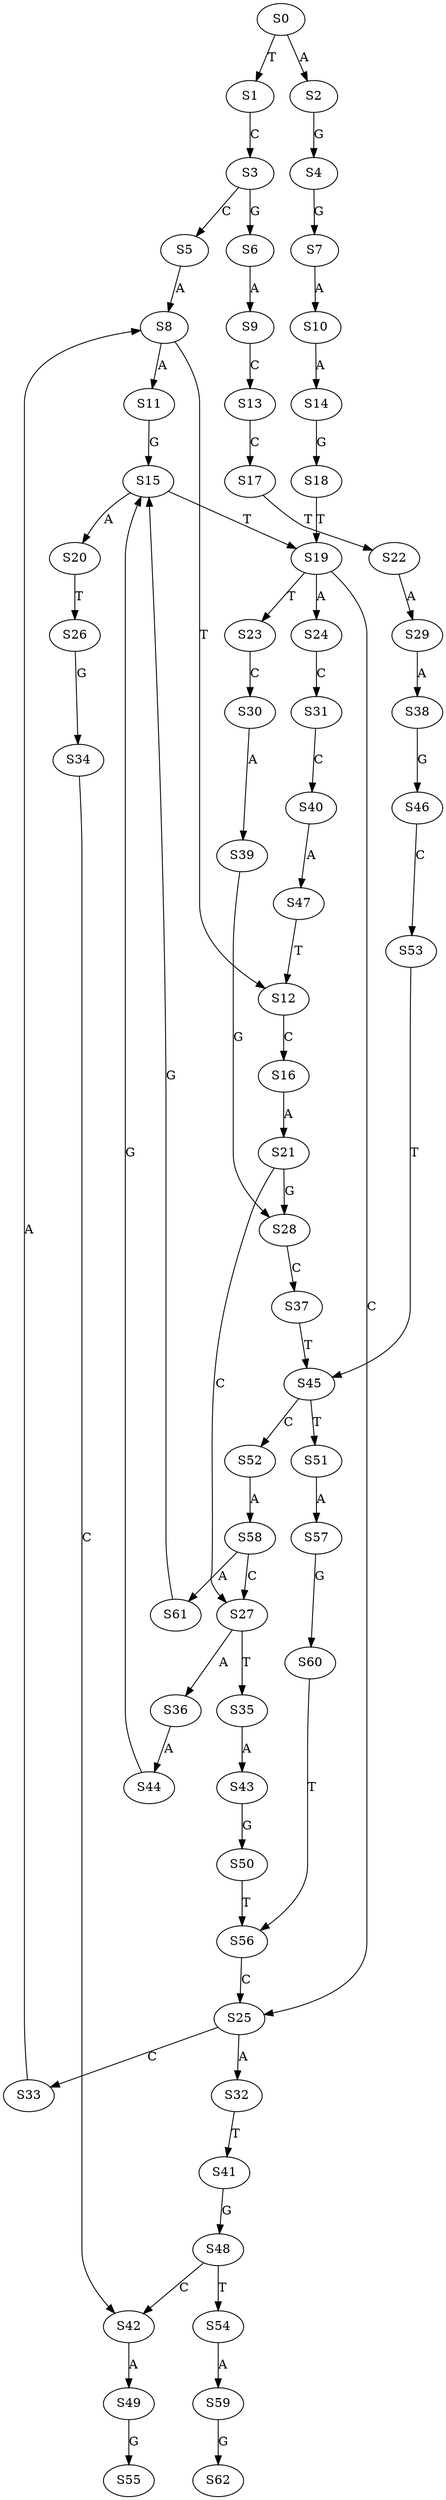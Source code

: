 strict digraph  {
	S0 -> S1 [ label = T ];
	S0 -> S2 [ label = A ];
	S1 -> S3 [ label = C ];
	S2 -> S4 [ label = G ];
	S3 -> S5 [ label = C ];
	S3 -> S6 [ label = G ];
	S4 -> S7 [ label = G ];
	S5 -> S8 [ label = A ];
	S6 -> S9 [ label = A ];
	S7 -> S10 [ label = A ];
	S8 -> S11 [ label = A ];
	S8 -> S12 [ label = T ];
	S9 -> S13 [ label = C ];
	S10 -> S14 [ label = A ];
	S11 -> S15 [ label = G ];
	S12 -> S16 [ label = C ];
	S13 -> S17 [ label = C ];
	S14 -> S18 [ label = G ];
	S15 -> S19 [ label = T ];
	S15 -> S20 [ label = A ];
	S16 -> S21 [ label = A ];
	S17 -> S22 [ label = T ];
	S18 -> S19 [ label = T ];
	S19 -> S23 [ label = T ];
	S19 -> S24 [ label = A ];
	S19 -> S25 [ label = C ];
	S20 -> S26 [ label = T ];
	S21 -> S27 [ label = C ];
	S21 -> S28 [ label = G ];
	S22 -> S29 [ label = A ];
	S23 -> S30 [ label = C ];
	S24 -> S31 [ label = C ];
	S25 -> S32 [ label = A ];
	S25 -> S33 [ label = C ];
	S26 -> S34 [ label = G ];
	S27 -> S35 [ label = T ];
	S27 -> S36 [ label = A ];
	S28 -> S37 [ label = C ];
	S29 -> S38 [ label = A ];
	S30 -> S39 [ label = A ];
	S31 -> S40 [ label = C ];
	S32 -> S41 [ label = T ];
	S33 -> S8 [ label = A ];
	S34 -> S42 [ label = C ];
	S35 -> S43 [ label = A ];
	S36 -> S44 [ label = A ];
	S37 -> S45 [ label = T ];
	S38 -> S46 [ label = G ];
	S39 -> S28 [ label = G ];
	S40 -> S47 [ label = A ];
	S41 -> S48 [ label = G ];
	S42 -> S49 [ label = A ];
	S43 -> S50 [ label = G ];
	S44 -> S15 [ label = G ];
	S45 -> S51 [ label = T ];
	S45 -> S52 [ label = C ];
	S46 -> S53 [ label = C ];
	S47 -> S12 [ label = T ];
	S48 -> S42 [ label = C ];
	S48 -> S54 [ label = T ];
	S49 -> S55 [ label = G ];
	S50 -> S56 [ label = T ];
	S51 -> S57 [ label = A ];
	S52 -> S58 [ label = A ];
	S53 -> S45 [ label = T ];
	S54 -> S59 [ label = A ];
	S56 -> S25 [ label = C ];
	S57 -> S60 [ label = G ];
	S58 -> S61 [ label = A ];
	S58 -> S27 [ label = C ];
	S59 -> S62 [ label = G ];
	S60 -> S56 [ label = T ];
	S61 -> S15 [ label = G ];
}
